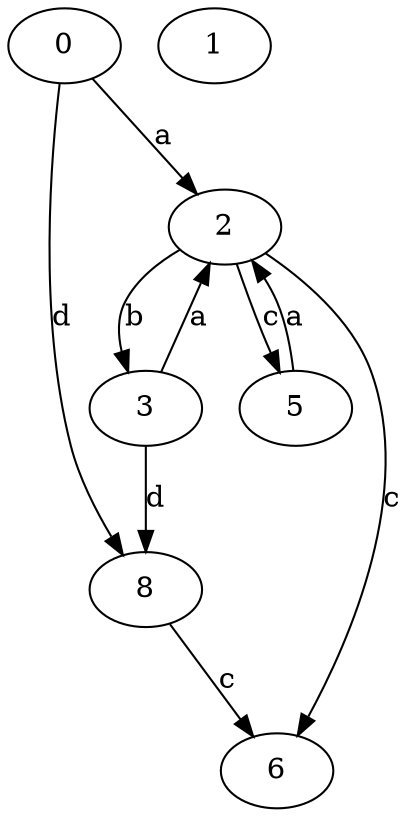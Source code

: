 strict digraph  {
0;
1;
2;
3;
5;
6;
8;
0 -> 2  [label=a];
0 -> 8  [label=d];
2 -> 3  [label=b];
2 -> 5  [label=c];
2 -> 6  [label=c];
3 -> 2  [label=a];
3 -> 8  [label=d];
5 -> 2  [label=a];
8 -> 6  [label=c];
}

